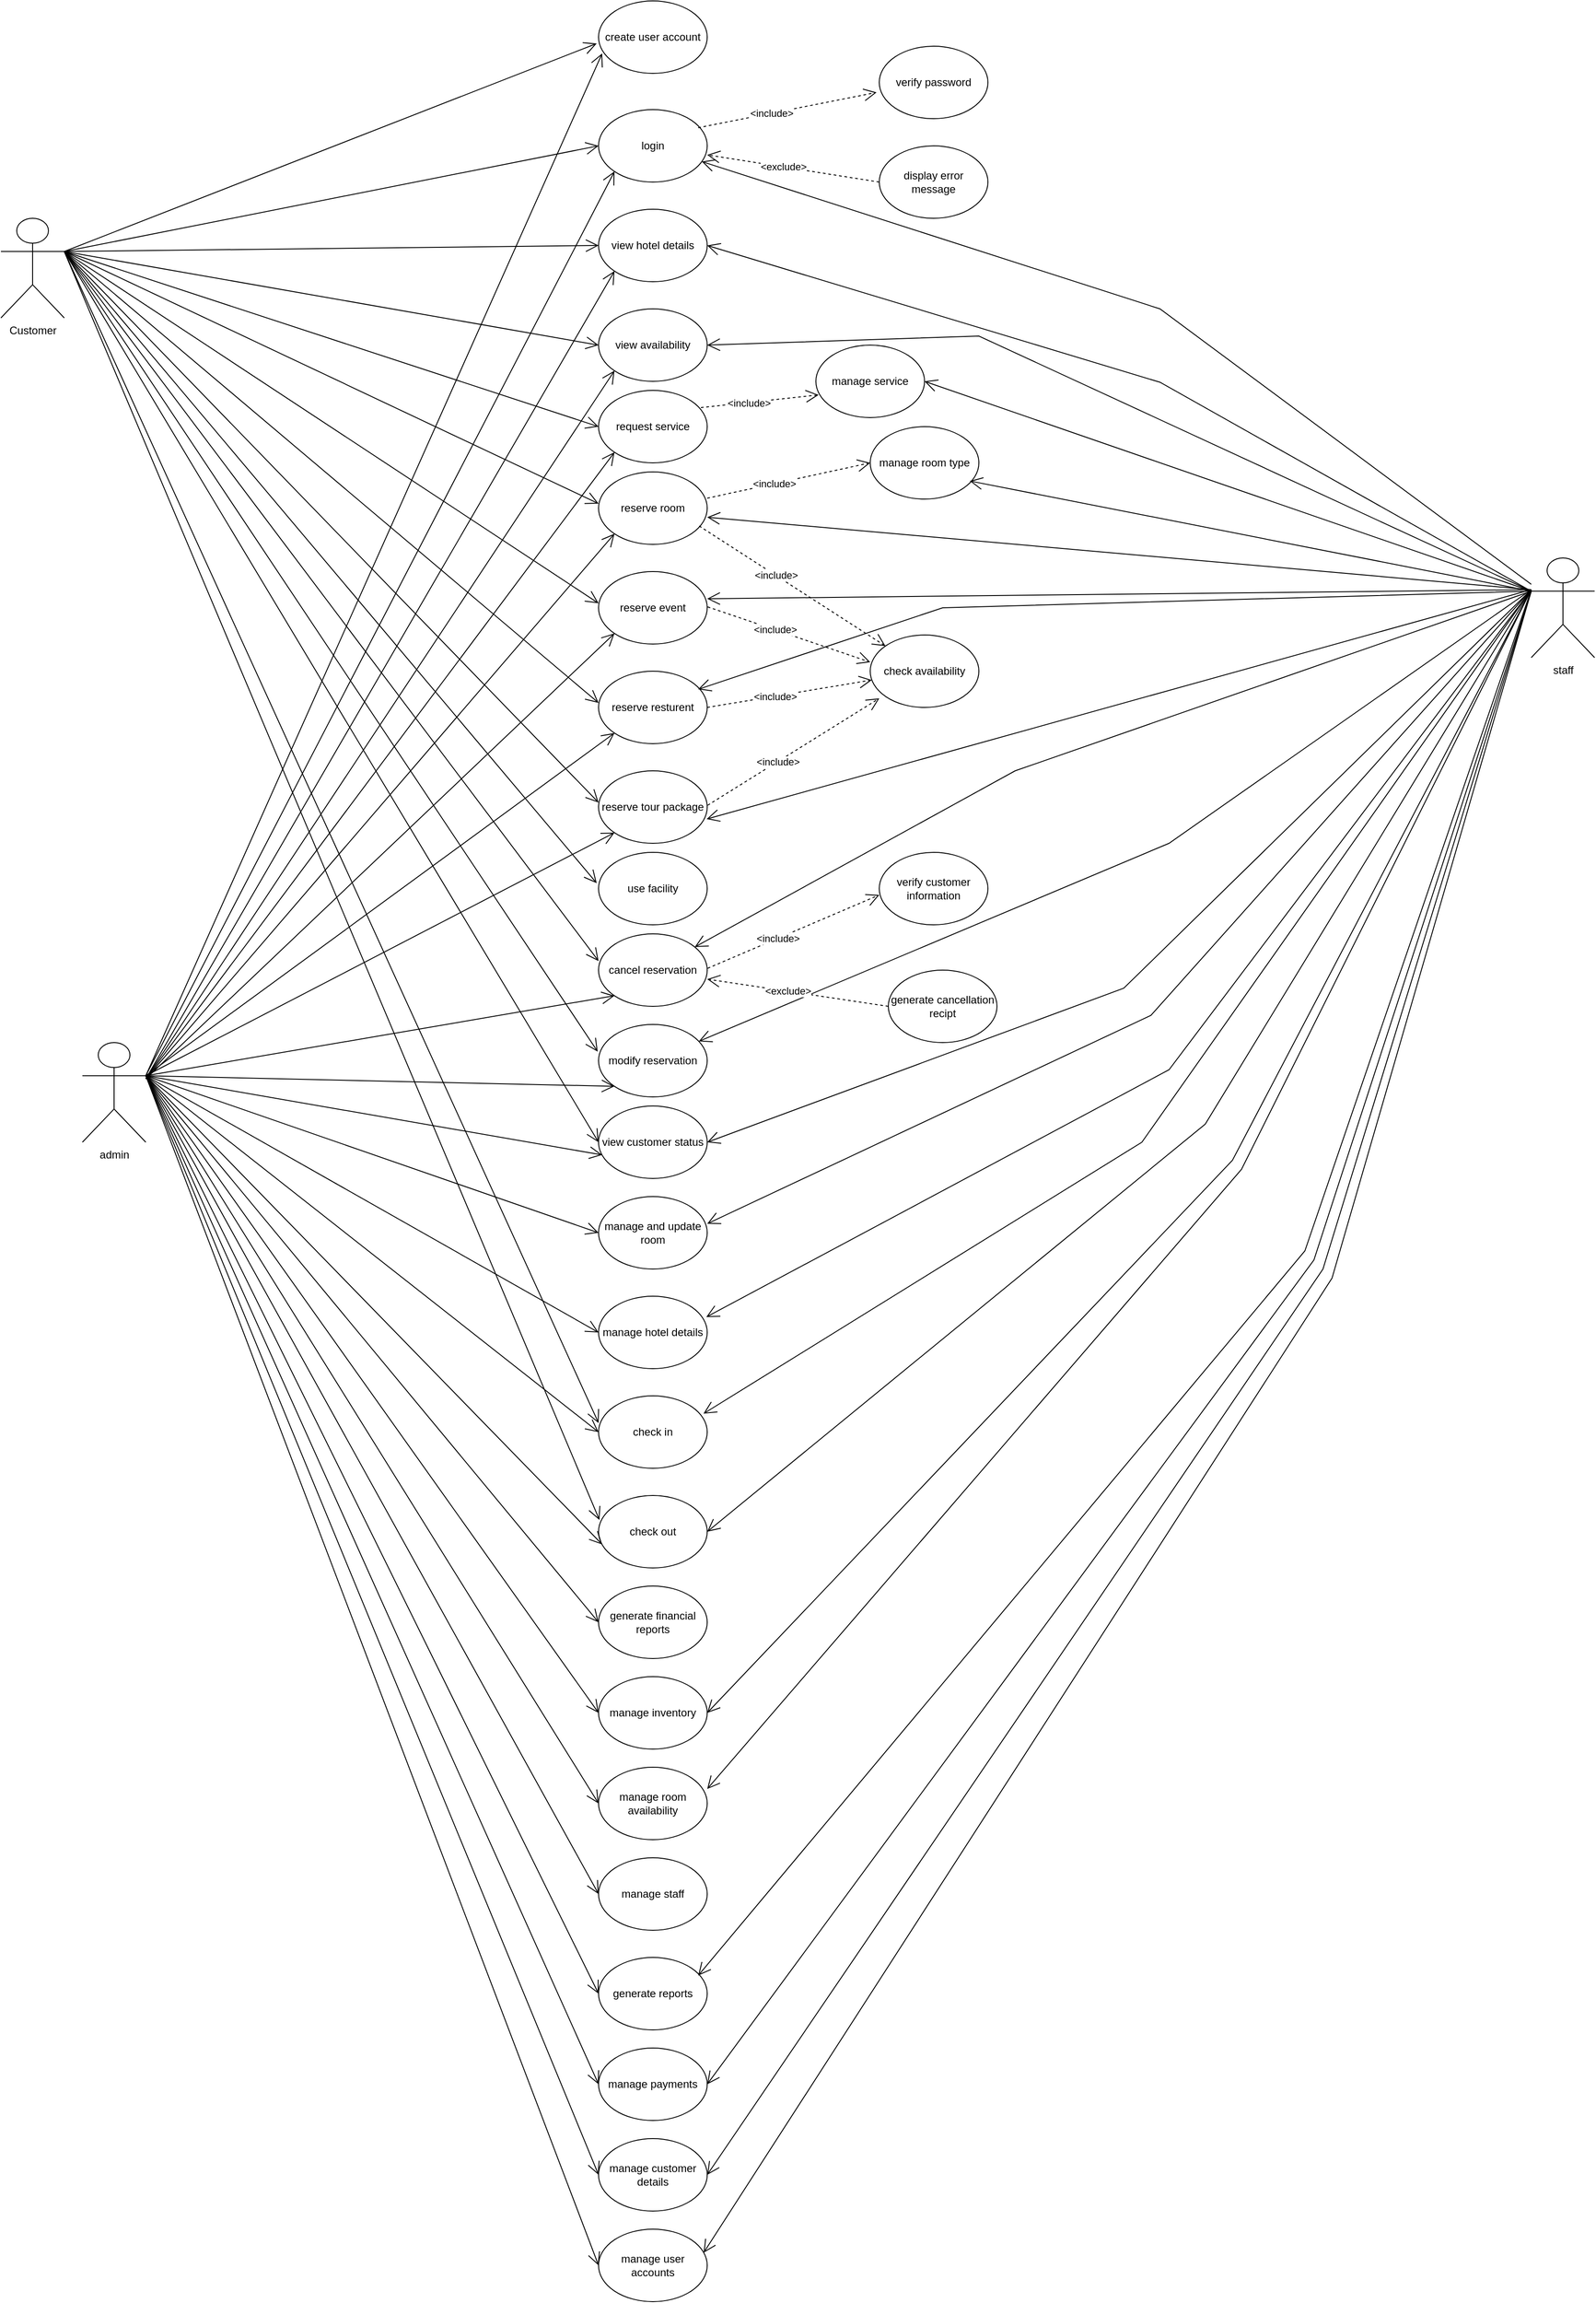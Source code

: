 <mxfile version="21.3.7" type="github">
  <diagram name="Page-1" id="8n2fAxBShtkgeZEnvYDV">
    <mxGraphModel dx="3344" dy="1282" grid="1" gridSize="10" guides="1" tooltips="1" connect="1" arrows="1" fold="1" page="1" pageScale="1" pageWidth="1100" pageHeight="1700" math="0" shadow="0">
      <root>
        <mxCell id="0" />
        <mxCell id="1" parent="0" />
        <mxCell id="-rtBCofy2EuOzevjXCgD-1" value="&lt;div&gt;create user account&lt;/div&gt;" style="ellipse;whiteSpace=wrap;html=1;" vertex="1" parent="1">
          <mxGeometry x="410" y="20" width="120" height="80" as="geometry" />
        </mxCell>
        <mxCell id="-rtBCofy2EuOzevjXCgD-2" value="&lt;div&gt;login&lt;/div&gt;" style="ellipse;whiteSpace=wrap;html=1;" vertex="1" parent="1">
          <mxGeometry x="410" y="140" width="120" height="80" as="geometry" />
        </mxCell>
        <mxCell id="-rtBCofy2EuOzevjXCgD-3" value="verify password" style="ellipse;whiteSpace=wrap;html=1;" vertex="1" parent="1">
          <mxGeometry x="720" y="70" width="120" height="80" as="geometry" />
        </mxCell>
        <mxCell id="-rtBCofy2EuOzevjXCgD-4" value="display error message" style="ellipse;whiteSpace=wrap;html=1;" vertex="1" parent="1">
          <mxGeometry x="720" y="180" width="120" height="80" as="geometry" />
        </mxCell>
        <mxCell id="-rtBCofy2EuOzevjXCgD-5" value="view availability" style="ellipse;whiteSpace=wrap;html=1;" vertex="1" parent="1">
          <mxGeometry x="410" y="360" width="120" height="80" as="geometry" />
        </mxCell>
        <mxCell id="-rtBCofy2EuOzevjXCgD-6" value="reserve room" style="ellipse;whiteSpace=wrap;html=1;" vertex="1" parent="1">
          <mxGeometry x="410" y="540" width="120" height="80" as="geometry" />
        </mxCell>
        <mxCell id="-rtBCofy2EuOzevjXCgD-7" value="reserve event" style="ellipse;whiteSpace=wrap;html=1;" vertex="1" parent="1">
          <mxGeometry x="410" y="650" width="120" height="80" as="geometry" />
        </mxCell>
        <mxCell id="-rtBCofy2EuOzevjXCgD-8" value="reserve resturent" style="ellipse;whiteSpace=wrap;html=1;" vertex="1" parent="1">
          <mxGeometry x="410" y="760" width="120" height="80" as="geometry" />
        </mxCell>
        <mxCell id="-rtBCofy2EuOzevjXCgD-9" value="reserve tour package" style="ellipse;whiteSpace=wrap;html=1;" vertex="1" parent="1">
          <mxGeometry x="410" y="870" width="120" height="80" as="geometry" />
        </mxCell>
        <mxCell id="-rtBCofy2EuOzevjXCgD-10" value="manage and update room" style="ellipse;whiteSpace=wrap;html=1;" vertex="1" parent="1">
          <mxGeometry x="410" y="1340" width="120" height="80" as="geometry" />
        </mxCell>
        <mxCell id="-rtBCofy2EuOzevjXCgD-11" value="view customer status" style="ellipse;whiteSpace=wrap;html=1;" vertex="1" parent="1">
          <mxGeometry x="410" y="1240" width="120" height="80" as="geometry" />
        </mxCell>
        <mxCell id="-rtBCofy2EuOzevjXCgD-12" value="check availability" style="ellipse;whiteSpace=wrap;html=1;" vertex="1" parent="1">
          <mxGeometry x="710" y="720" width="120" height="80" as="geometry" />
        </mxCell>
        <mxCell id="-rtBCofy2EuOzevjXCgD-14" value="cancel reservation" style="ellipse;whiteSpace=wrap;html=1;" vertex="1" parent="1">
          <mxGeometry x="410" y="1050" width="120" height="80" as="geometry" />
        </mxCell>
        <mxCell id="-rtBCofy2EuOzevjXCgD-15" value="verify customer information" style="ellipse;whiteSpace=wrap;html=1;" vertex="1" parent="1">
          <mxGeometry x="720" y="960" width="120" height="80" as="geometry" />
        </mxCell>
        <mxCell id="-rtBCofy2EuOzevjXCgD-16" value="generate cancellation recipt" style="ellipse;whiteSpace=wrap;html=1;" vertex="1" parent="1">
          <mxGeometry x="730" y="1090" width="120" height="80" as="geometry" />
        </mxCell>
        <mxCell id="-rtBCofy2EuOzevjXCgD-21" value="manage hotel details" style="ellipse;whiteSpace=wrap;html=1;" vertex="1" parent="1">
          <mxGeometry x="410" y="1450" width="120" height="80" as="geometry" />
        </mxCell>
        <mxCell id="-rtBCofy2EuOzevjXCgD-22" value="modify reservation" style="ellipse;whiteSpace=wrap;html=1;" vertex="1" parent="1">
          <mxGeometry x="410" y="1150" width="120" height="80" as="geometry" />
        </mxCell>
        <mxCell id="-rtBCofy2EuOzevjXCgD-23" value="view hotel details" style="ellipse;whiteSpace=wrap;html=1;" vertex="1" parent="1">
          <mxGeometry x="410" y="250" width="120" height="80" as="geometry" />
        </mxCell>
        <mxCell id="-rtBCofy2EuOzevjXCgD-24" value="generate financial reports" style="ellipse;whiteSpace=wrap;html=1;" vertex="1" parent="1">
          <mxGeometry x="410" y="1770" width="120" height="80" as="geometry" />
        </mxCell>
        <mxCell id="-rtBCofy2EuOzevjXCgD-25" value="check in" style="ellipse;whiteSpace=wrap;html=1;" vertex="1" parent="1">
          <mxGeometry x="410" y="1560" width="120" height="80" as="geometry" />
        </mxCell>
        <mxCell id="-rtBCofy2EuOzevjXCgD-26" value="check out" style="ellipse;whiteSpace=wrap;html=1;" vertex="1" parent="1">
          <mxGeometry x="410" y="1670" width="120" height="80" as="geometry" />
        </mxCell>
        <mxCell id="-rtBCofy2EuOzevjXCgD-27" value="manage inventory" style="ellipse;whiteSpace=wrap;html=1;" vertex="1" parent="1">
          <mxGeometry x="410" y="1870" width="120" height="80" as="geometry" />
        </mxCell>
        <mxCell id="-rtBCofy2EuOzevjXCgD-28" value="manage room availability" style="ellipse;whiteSpace=wrap;html=1;" vertex="1" parent="1">
          <mxGeometry x="410" y="1970" width="120" height="80" as="geometry" />
        </mxCell>
        <mxCell id="-rtBCofy2EuOzevjXCgD-29" value="manage staff" style="ellipse;whiteSpace=wrap;html=1;" vertex="1" parent="1">
          <mxGeometry x="410" y="2070" width="120" height="80" as="geometry" />
        </mxCell>
        <mxCell id="-rtBCofy2EuOzevjXCgD-30" value="generate reports" style="ellipse;whiteSpace=wrap;html=1;" vertex="1" parent="1">
          <mxGeometry x="410" y="2180" width="120" height="80" as="geometry" />
        </mxCell>
        <mxCell id="-rtBCofy2EuOzevjXCgD-31" value="manage payments" style="ellipse;whiteSpace=wrap;html=1;" vertex="1" parent="1">
          <mxGeometry x="410" y="2280" width="120" height="80" as="geometry" />
        </mxCell>
        <mxCell id="-rtBCofy2EuOzevjXCgD-32" value="manage customer details" style="ellipse;whiteSpace=wrap;html=1;" vertex="1" parent="1">
          <mxGeometry x="410" y="2380" width="120" height="80" as="geometry" />
        </mxCell>
        <mxCell id="-rtBCofy2EuOzevjXCgD-33" value="manage user accounts" style="ellipse;whiteSpace=wrap;html=1;" vertex="1" parent="1">
          <mxGeometry x="410" y="2480" width="120" height="80" as="geometry" />
        </mxCell>
        <mxCell id="-rtBCofy2EuOzevjXCgD-34" value="manage room type" style="ellipse;whiteSpace=wrap;html=1;" vertex="1" parent="1">
          <mxGeometry x="710" y="490" width="120" height="80" as="geometry" />
        </mxCell>
        <mxCell id="-rtBCofy2EuOzevjXCgD-35" value="use facility" style="ellipse;whiteSpace=wrap;html=1;" vertex="1" parent="1">
          <mxGeometry x="410" y="960" width="120" height="80" as="geometry" />
        </mxCell>
        <mxCell id="-rtBCofy2EuOzevjXCgD-37" value="request service" style="ellipse;whiteSpace=wrap;html=1;" vertex="1" parent="1">
          <mxGeometry x="410" y="450" width="120" height="80" as="geometry" />
        </mxCell>
        <mxCell id="-rtBCofy2EuOzevjXCgD-38" value="manage service" style="ellipse;whiteSpace=wrap;html=1;" vertex="1" parent="1">
          <mxGeometry x="650" y="400" width="120" height="80" as="geometry" />
        </mxCell>
        <mxCell id="-rtBCofy2EuOzevjXCgD-40" value="Customer" style="shape=umlActor;verticalLabelPosition=bottom;verticalAlign=top;html=1;outlineConnect=0;" vertex="1" parent="1">
          <mxGeometry x="-250" y="260" width="70" height="110" as="geometry" />
        </mxCell>
        <mxCell id="-rtBCofy2EuOzevjXCgD-42" value="admin" style="shape=umlActor;verticalLabelPosition=bottom;verticalAlign=top;html=1;outlineConnect=0;" vertex="1" parent="1">
          <mxGeometry x="-160" y="1170" width="70" height="110" as="geometry" />
        </mxCell>
        <mxCell id="-rtBCofy2EuOzevjXCgD-43" value="staff" style="shape=umlActor;verticalLabelPosition=bottom;verticalAlign=top;html=1;outlineConnect=0;" vertex="1" parent="1">
          <mxGeometry x="1440" y="635" width="70" height="110" as="geometry" />
        </mxCell>
        <mxCell id="-rtBCofy2EuOzevjXCgD-54" value="" style="endArrow=open;dashed=1;endFill=0;endSize=12;html=1;rounded=0;entryX=-0.025;entryY=0.638;entryDx=0;entryDy=0;entryPerimeter=0;" edge="1" parent="1" target="-rtBCofy2EuOzevjXCgD-3">
          <mxGeometry width="160" relative="1" as="geometry">
            <mxPoint x="520" y="160" as="sourcePoint" />
            <mxPoint x="680" y="160" as="targetPoint" />
          </mxGeometry>
        </mxCell>
        <mxCell id="-rtBCofy2EuOzevjXCgD-56" value="&amp;lt;include&amp;gt;" style="edgeLabel;html=1;align=center;verticalAlign=middle;resizable=0;points=[];" vertex="1" connectable="0" parent="-rtBCofy2EuOzevjXCgD-54">
          <mxGeometry x="-0.178" relative="1" as="geometry">
            <mxPoint as="offset" />
          </mxGeometry>
        </mxCell>
        <mxCell id="-rtBCofy2EuOzevjXCgD-55" value="" style="endArrow=open;dashed=1;endFill=0;endSize=12;html=1;rounded=0;entryX=-0.025;entryY=0.638;entryDx=0;entryDy=0;entryPerimeter=0;exitX=0;exitY=0.5;exitDx=0;exitDy=0;" edge="1" parent="1" source="-rtBCofy2EuOzevjXCgD-4">
          <mxGeometry width="160" relative="1" as="geometry">
            <mxPoint x="333" y="229" as="sourcePoint" />
            <mxPoint x="530" y="190" as="targetPoint" />
          </mxGeometry>
        </mxCell>
        <mxCell id="-rtBCofy2EuOzevjXCgD-57" value="&amp;lt;exclude&amp;gt;" style="edgeLabel;html=1;align=center;verticalAlign=middle;resizable=0;points=[];" vertex="1" connectable="0" parent="-rtBCofy2EuOzevjXCgD-55">
          <mxGeometry x="0.116" relative="1" as="geometry">
            <mxPoint as="offset" />
          </mxGeometry>
        </mxCell>
        <mxCell id="-rtBCofy2EuOzevjXCgD-60" value="" style="endArrow=open;dashed=1;endFill=0;endSize=12;html=1;rounded=0;entryX=0.025;entryY=0.687;entryDx=0;entryDy=0;entryPerimeter=0;" edge="1" parent="1" target="-rtBCofy2EuOzevjXCgD-38">
          <mxGeometry width="160" relative="1" as="geometry">
            <mxPoint x="523" y="469" as="sourcePoint" />
            <mxPoint x="680" y="430" as="targetPoint" />
          </mxGeometry>
        </mxCell>
        <mxCell id="-rtBCofy2EuOzevjXCgD-61" value="&amp;lt;include&amp;gt;" style="edgeLabel;html=1;align=center;verticalAlign=middle;resizable=0;points=[];" vertex="1" connectable="0" parent="-rtBCofy2EuOzevjXCgD-60">
          <mxGeometry x="-0.178" relative="1" as="geometry">
            <mxPoint as="offset" />
          </mxGeometry>
        </mxCell>
        <mxCell id="-rtBCofy2EuOzevjXCgD-62" value="" style="endArrow=open;dashed=1;endFill=0;endSize=12;html=1;rounded=0;entryX=0;entryY=0.5;entryDx=0;entryDy=0;" edge="1" parent="1" target="-rtBCofy2EuOzevjXCgD-34">
          <mxGeometry width="160" relative="1" as="geometry">
            <mxPoint x="530" y="569" as="sourcePoint" />
            <mxPoint x="687" y="530" as="targetPoint" />
          </mxGeometry>
        </mxCell>
        <mxCell id="-rtBCofy2EuOzevjXCgD-63" value="&amp;lt;include&amp;gt;" style="edgeLabel;html=1;align=center;verticalAlign=middle;resizable=0;points=[];" vertex="1" connectable="0" parent="-rtBCofy2EuOzevjXCgD-62">
          <mxGeometry x="-0.178" relative="1" as="geometry">
            <mxPoint as="offset" />
          </mxGeometry>
        </mxCell>
        <mxCell id="-rtBCofy2EuOzevjXCgD-64" value="" style="endArrow=open;dashed=1;endFill=0;endSize=12;html=1;rounded=0;exitX=0.926;exitY=0.746;exitDx=0;exitDy=0;exitPerimeter=0;" edge="1" parent="1" source="-rtBCofy2EuOzevjXCgD-6" target="-rtBCofy2EuOzevjXCgD-12">
          <mxGeometry width="160" relative="1" as="geometry">
            <mxPoint x="530" y="589" as="sourcePoint" />
            <mxPoint x="710" y="550" as="targetPoint" />
          </mxGeometry>
        </mxCell>
        <mxCell id="-rtBCofy2EuOzevjXCgD-65" value="&amp;lt;include&amp;gt;" style="edgeLabel;html=1;align=center;verticalAlign=middle;resizable=0;points=[];" vertex="1" connectable="0" parent="-rtBCofy2EuOzevjXCgD-64">
          <mxGeometry x="-0.178" relative="1" as="geometry">
            <mxPoint as="offset" />
          </mxGeometry>
        </mxCell>
        <mxCell id="-rtBCofy2EuOzevjXCgD-66" value="" style="endArrow=open;dashed=1;endFill=0;endSize=12;html=1;rounded=0;" edge="1" parent="1">
          <mxGeometry width="160" relative="1" as="geometry">
            <mxPoint x="530.5" y="689" as="sourcePoint" />
            <mxPoint x="710" y="750" as="targetPoint" />
          </mxGeometry>
        </mxCell>
        <mxCell id="-rtBCofy2EuOzevjXCgD-67" value="&amp;lt;include&amp;gt;" style="edgeLabel;html=1;align=center;verticalAlign=middle;resizable=0;points=[];" vertex="1" connectable="0" parent="-rtBCofy2EuOzevjXCgD-66">
          <mxGeometry x="-0.178" relative="1" as="geometry">
            <mxPoint as="offset" />
          </mxGeometry>
        </mxCell>
        <mxCell id="-rtBCofy2EuOzevjXCgD-68" value="" style="endArrow=open;dashed=1;endFill=0;endSize=12;html=1;rounded=0;" edge="1" parent="1" target="-rtBCofy2EuOzevjXCgD-12">
          <mxGeometry width="160" relative="1" as="geometry">
            <mxPoint x="530" y="800" as="sourcePoint" />
            <mxPoint x="729" y="942" as="targetPoint" />
          </mxGeometry>
        </mxCell>
        <mxCell id="-rtBCofy2EuOzevjXCgD-69" value="&amp;lt;include&amp;gt;" style="edgeLabel;html=1;align=center;verticalAlign=middle;resizable=0;points=[];" vertex="1" connectable="0" parent="-rtBCofy2EuOzevjXCgD-68">
          <mxGeometry x="-0.178" relative="1" as="geometry">
            <mxPoint as="offset" />
          </mxGeometry>
        </mxCell>
        <mxCell id="-rtBCofy2EuOzevjXCgD-70" value="" style="endArrow=open;dashed=1;endFill=0;endSize=12;html=1;rounded=0;" edge="1" parent="1">
          <mxGeometry width="160" relative="1" as="geometry">
            <mxPoint x="530.5" y="908" as="sourcePoint" />
            <mxPoint x="720" y="790" as="targetPoint" />
          </mxGeometry>
        </mxCell>
        <mxCell id="-rtBCofy2EuOzevjXCgD-71" value="&amp;lt;include&amp;gt;" style="edgeLabel;html=1;align=center;verticalAlign=middle;resizable=0;points=[];" vertex="1" connectable="0" parent="-rtBCofy2EuOzevjXCgD-70">
          <mxGeometry x="-0.178" relative="1" as="geometry">
            <mxPoint as="offset" />
          </mxGeometry>
        </mxCell>
        <mxCell id="-rtBCofy2EuOzevjXCgD-72" value="" style="endArrow=open;dashed=1;endFill=0;endSize=12;html=1;rounded=0;entryX=0;entryY=0.588;entryDx=0;entryDy=0;entryPerimeter=0;" edge="1" parent="1" target="-rtBCofy2EuOzevjXCgD-15">
          <mxGeometry width="160" relative="1" as="geometry">
            <mxPoint x="530.5" y="1088" as="sourcePoint" />
            <mxPoint x="720" y="970" as="targetPoint" />
          </mxGeometry>
        </mxCell>
        <mxCell id="-rtBCofy2EuOzevjXCgD-73" value="&amp;lt;include&amp;gt;" style="edgeLabel;html=1;align=center;verticalAlign=middle;resizable=0;points=[];" vertex="1" connectable="0" parent="-rtBCofy2EuOzevjXCgD-72">
          <mxGeometry x="-0.178" relative="1" as="geometry">
            <mxPoint as="offset" />
          </mxGeometry>
        </mxCell>
        <mxCell id="-rtBCofy2EuOzevjXCgD-74" value="" style="endArrow=open;endFill=1;endSize=12;html=1;rounded=0;entryX=-0.017;entryY=0.588;entryDx=0;entryDy=0;entryPerimeter=0;exitX=1;exitY=0.333;exitDx=0;exitDy=0;exitPerimeter=0;" edge="1" parent="1" source="-rtBCofy2EuOzevjXCgD-40" target="-rtBCofy2EuOzevjXCgD-1">
          <mxGeometry width="160" relative="1" as="geometry">
            <mxPoint x="-50" y="320" as="sourcePoint" />
            <mxPoint x="110" y="314.5" as="targetPoint" />
          </mxGeometry>
        </mxCell>
        <mxCell id="-rtBCofy2EuOzevjXCgD-75" value="" style="endArrow=open;endFill=1;endSize=12;html=1;rounded=0;entryX=0;entryY=0.5;entryDx=0;entryDy=0;exitX=1;exitY=0.333;exitDx=0;exitDy=0;exitPerimeter=0;" edge="1" parent="1" source="-rtBCofy2EuOzevjXCgD-40" target="-rtBCofy2EuOzevjXCgD-2">
          <mxGeometry width="160" relative="1" as="geometry">
            <mxPoint x="-48" y="320" as="sourcePoint" />
            <mxPoint x="410" y="100" as="targetPoint" />
          </mxGeometry>
        </mxCell>
        <mxCell id="-rtBCofy2EuOzevjXCgD-76" value="" style="endArrow=open;endFill=1;endSize=12;html=1;rounded=0;entryX=0;entryY=0.5;entryDx=0;entryDy=0;exitX=1;exitY=0.333;exitDx=0;exitDy=0;exitPerimeter=0;" edge="1" parent="1" source="-rtBCofy2EuOzevjXCgD-40">
          <mxGeometry width="160" relative="1" as="geometry">
            <mxPoint x="-48" y="320" as="sourcePoint" />
            <mxPoint x="410" y="290" as="targetPoint" />
          </mxGeometry>
        </mxCell>
        <mxCell id="-rtBCofy2EuOzevjXCgD-77" value="" style="endArrow=open;endFill=1;endSize=12;html=1;rounded=0;entryX=0;entryY=0.5;entryDx=0;entryDy=0;exitX=1;exitY=0.333;exitDx=0;exitDy=0;exitPerimeter=0;" edge="1" parent="1" source="-rtBCofy2EuOzevjXCgD-40">
          <mxGeometry width="160" relative="1" as="geometry">
            <mxPoint x="-48" y="430" as="sourcePoint" />
            <mxPoint x="410" y="400" as="targetPoint" />
          </mxGeometry>
        </mxCell>
        <mxCell id="-rtBCofy2EuOzevjXCgD-78" value="" style="endArrow=open;endFill=1;endSize=12;html=1;rounded=0;entryX=0;entryY=0.5;entryDx=0;entryDy=0;exitX=1;exitY=0.333;exitDx=0;exitDy=0;exitPerimeter=0;" edge="1" parent="1" source="-rtBCofy2EuOzevjXCgD-40" target="-rtBCofy2EuOzevjXCgD-37">
          <mxGeometry width="160" relative="1" as="geometry">
            <mxPoint x="-50" y="320" as="sourcePoint" />
            <mxPoint x="420" y="410" as="targetPoint" />
          </mxGeometry>
        </mxCell>
        <mxCell id="-rtBCofy2EuOzevjXCgD-79" value="" style="endArrow=open;endFill=1;endSize=12;html=1;rounded=0;entryX=0;entryY=0.5;entryDx=0;entryDy=0;exitX=1;exitY=0.333;exitDx=0;exitDy=0;exitPerimeter=0;" edge="1" parent="1" source="-rtBCofy2EuOzevjXCgD-40">
          <mxGeometry width="160" relative="1" as="geometry">
            <mxPoint x="-50" y="320" as="sourcePoint" />
            <mxPoint x="410" y="575" as="targetPoint" />
          </mxGeometry>
        </mxCell>
        <mxCell id="-rtBCofy2EuOzevjXCgD-80" value="" style="endArrow=open;endFill=1;endSize=12;html=1;rounded=0;entryX=0;entryY=0.5;entryDx=0;entryDy=0;exitX=1;exitY=0.333;exitDx=0;exitDy=0;exitPerimeter=0;" edge="1" parent="1" source="-rtBCofy2EuOzevjXCgD-40">
          <mxGeometry width="160" relative="1" as="geometry">
            <mxPoint x="-50" y="320" as="sourcePoint" />
            <mxPoint x="410" y="685" as="targetPoint" />
          </mxGeometry>
        </mxCell>
        <mxCell id="-rtBCofy2EuOzevjXCgD-81" value="" style="endArrow=open;endFill=1;endSize=12;html=1;rounded=0;entryX=0;entryY=0.5;entryDx=0;entryDy=0;exitX=1;exitY=0.333;exitDx=0;exitDy=0;exitPerimeter=0;" edge="1" parent="1" source="-rtBCofy2EuOzevjXCgD-40">
          <mxGeometry width="160" relative="1" as="geometry">
            <mxPoint x="-50" y="320" as="sourcePoint" />
            <mxPoint x="410" y="795" as="targetPoint" />
          </mxGeometry>
        </mxCell>
        <mxCell id="-rtBCofy2EuOzevjXCgD-82" value="" style="endArrow=open;endFill=1;endSize=12;html=1;rounded=0;entryX=0;entryY=0.5;entryDx=0;entryDy=0;exitX=1;exitY=0.333;exitDx=0;exitDy=0;exitPerimeter=0;" edge="1" parent="1" source="-rtBCofy2EuOzevjXCgD-40">
          <mxGeometry width="160" relative="1" as="geometry">
            <mxPoint x="-50" y="320" as="sourcePoint" />
            <mxPoint x="410" y="905" as="targetPoint" />
          </mxGeometry>
        </mxCell>
        <mxCell id="-rtBCofy2EuOzevjXCgD-83" value="" style="endArrow=open;endFill=1;endSize=12;html=1;rounded=0;entryX=-0.017;entryY=0.425;entryDx=0;entryDy=0;entryPerimeter=0;exitX=1;exitY=0.333;exitDx=0;exitDy=0;exitPerimeter=0;" edge="1" parent="1" source="-rtBCofy2EuOzevjXCgD-40" target="-rtBCofy2EuOzevjXCgD-35">
          <mxGeometry width="160" relative="1" as="geometry">
            <mxPoint x="-40" y="330" as="sourcePoint" />
            <mxPoint x="380" y="930" as="targetPoint" />
          </mxGeometry>
        </mxCell>
        <mxCell id="-rtBCofy2EuOzevjXCgD-84" value="" style="endArrow=open;endFill=1;endSize=12;html=1;rounded=0;entryX=0;entryY=0.375;entryDx=0;entryDy=0;entryPerimeter=0;exitX=1;exitY=0.333;exitDx=0;exitDy=0;exitPerimeter=0;" edge="1" parent="1" source="-rtBCofy2EuOzevjXCgD-40" target="-rtBCofy2EuOzevjXCgD-14">
          <mxGeometry width="160" relative="1" as="geometry">
            <mxPoint x="-30" y="340" as="sourcePoint" />
            <mxPoint x="418" y="1004" as="targetPoint" />
          </mxGeometry>
        </mxCell>
        <mxCell id="-rtBCofy2EuOzevjXCgD-85" value="" style="endArrow=open;endFill=1;endSize=12;html=1;rounded=0;entryX=-0.008;entryY=0.375;entryDx=0;entryDy=0;entryPerimeter=0;exitX=1;exitY=0.333;exitDx=0;exitDy=0;exitPerimeter=0;" edge="1" parent="1" source="-rtBCofy2EuOzevjXCgD-40" target="-rtBCofy2EuOzevjXCgD-22">
          <mxGeometry width="160" relative="1" as="geometry">
            <mxPoint x="-50" y="320" as="sourcePoint" />
            <mxPoint x="420" y="1090" as="targetPoint" />
          </mxGeometry>
        </mxCell>
        <mxCell id="-rtBCofy2EuOzevjXCgD-86" value="" style="endArrow=open;endFill=1;endSize=12;html=1;rounded=0;entryX=0;entryY=0.375;entryDx=0;entryDy=0;entryPerimeter=0;exitX=1;exitY=0.333;exitDx=0;exitDy=0;exitPerimeter=0;" edge="1" parent="1" source="-rtBCofy2EuOzevjXCgD-40" target="-rtBCofy2EuOzevjXCgD-25">
          <mxGeometry width="160" relative="1" as="geometry">
            <mxPoint x="-50" y="320" as="sourcePoint" />
            <mxPoint x="340" y="1400" as="targetPoint" />
          </mxGeometry>
        </mxCell>
        <mxCell id="-rtBCofy2EuOzevjXCgD-87" value="" style="endArrow=open;endFill=1;endSize=12;html=1;rounded=0;entryX=0.008;entryY=0.338;entryDx=0;entryDy=0;entryPerimeter=0;exitX=1;exitY=0.333;exitDx=0;exitDy=0;exitPerimeter=0;" edge="1" parent="1" source="-rtBCofy2EuOzevjXCgD-40" target="-rtBCofy2EuOzevjXCgD-26">
          <mxGeometry width="160" relative="1" as="geometry">
            <mxPoint x="-50" y="320" as="sourcePoint" />
            <mxPoint x="400" y="1670" as="targetPoint" />
          </mxGeometry>
        </mxCell>
        <mxCell id="-rtBCofy2EuOzevjXCgD-88" value="" style="endArrow=open;endFill=1;endSize=12;html=1;rounded=0;" edge="1" parent="1" source="-rtBCofy2EuOzevjXCgD-43" target="-rtBCofy2EuOzevjXCgD-2">
          <mxGeometry width="160" relative="1" as="geometry">
            <mxPoint x="1430" y="800" as="sourcePoint" />
            <mxPoint x="1178" y="200" as="targetPoint" />
            <Array as="points">
              <mxPoint x="1030" y="360" />
            </Array>
          </mxGeometry>
        </mxCell>
        <mxCell id="-rtBCofy2EuOzevjXCgD-89" value="" style="endArrow=open;endFill=1;endSize=12;html=1;rounded=0;entryX=1;entryY=0.5;entryDx=0;entryDy=0;exitX=0;exitY=0.333;exitDx=0;exitDy=0;exitPerimeter=0;" edge="1" parent="1" source="-rtBCofy2EuOzevjXCgD-43" target="-rtBCofy2EuOzevjXCgD-5">
          <mxGeometry width="160" relative="1" as="geometry">
            <mxPoint x="1440" y="698" as="sourcePoint" />
            <mxPoint x="518" y="230" as="targetPoint" />
            <Array as="points">
              <mxPoint x="830" y="390" />
            </Array>
          </mxGeometry>
        </mxCell>
        <mxCell id="-rtBCofy2EuOzevjXCgD-90" value="" style="endArrow=open;endFill=1;endSize=12;html=1;rounded=0;entryX=1;entryY=0.5;entryDx=0;entryDy=0;entryPerimeter=0;exitX=0;exitY=0.333;exitDx=0;exitDy=0;exitPerimeter=0;" edge="1" parent="1" source="-rtBCofy2EuOzevjXCgD-43" target="-rtBCofy2EuOzevjXCgD-38">
          <mxGeometry width="160" relative="1" as="geometry">
            <mxPoint x="1462" y="730" as="sourcePoint" />
            <mxPoint x="540" y="262" as="targetPoint" />
          </mxGeometry>
        </mxCell>
        <mxCell id="-rtBCofy2EuOzevjXCgD-91" value="" style="endArrow=open;endFill=1;endSize=12;html=1;rounded=0;entryX=1;entryY=0.5;entryDx=0;entryDy=0;entryPerimeter=0;exitX=0;exitY=0.333;exitDx=0;exitDy=0;exitPerimeter=0;" edge="1" parent="1" source="-rtBCofy2EuOzevjXCgD-43">
          <mxGeometry width="160" relative="1" as="geometry">
            <mxPoint x="1490" y="782" as="sourcePoint" />
            <mxPoint x="820" y="550" as="targetPoint" />
          </mxGeometry>
        </mxCell>
        <mxCell id="-rtBCofy2EuOzevjXCgD-92" value="" style="endArrow=open;endFill=1;endSize=12;html=1;rounded=0;entryX=1;entryY=0.625;entryDx=0;entryDy=0;entryPerimeter=0;" edge="1" parent="1" target="-rtBCofy2EuOzevjXCgD-6">
          <mxGeometry width="160" relative="1" as="geometry">
            <mxPoint x="1440" y="670" as="sourcePoint" />
            <mxPoint x="790" y="608" as="targetPoint" />
          </mxGeometry>
        </mxCell>
        <mxCell id="-rtBCofy2EuOzevjXCgD-93" value="" style="endArrow=open;endFill=1;endSize=12;html=1;rounded=0;entryX=1;entryY=0.625;entryDx=0;entryDy=0;entryPerimeter=0;" edge="1" parent="1">
          <mxGeometry width="160" relative="1" as="geometry">
            <mxPoint x="1440" y="670" as="sourcePoint" />
            <mxPoint x="530" y="680" as="targetPoint" />
          </mxGeometry>
        </mxCell>
        <mxCell id="-rtBCofy2EuOzevjXCgD-94" value="" style="endArrow=open;endFill=1;endSize=12;html=1;rounded=0;entryX=1;entryY=0.625;entryDx=0;entryDy=0;entryPerimeter=0;exitX=0;exitY=0.333;exitDx=0;exitDy=0;exitPerimeter=0;" edge="1" parent="1" source="-rtBCofy2EuOzevjXCgD-43">
          <mxGeometry width="160" relative="1" as="geometry">
            <mxPoint x="1430" y="770" as="sourcePoint" />
            <mxPoint x="520" y="780" as="targetPoint" />
            <Array as="points">
              <mxPoint x="790" y="690" />
            </Array>
          </mxGeometry>
        </mxCell>
        <mxCell id="-rtBCofy2EuOzevjXCgD-95" value="" style="endArrow=open;endFill=1;endSize=12;html=1;rounded=0;entryX=0.995;entryY=0.665;entryDx=0;entryDy=0;entryPerimeter=0;" edge="1" parent="1" target="-rtBCofy2EuOzevjXCgD-9">
          <mxGeometry width="160" relative="1" as="geometry">
            <mxPoint x="1440" y="670" as="sourcePoint" />
            <mxPoint x="540" y="890" as="targetPoint" />
          </mxGeometry>
        </mxCell>
        <mxCell id="-rtBCofy2EuOzevjXCgD-96" value="" style="endArrow=open;endFill=1;endSize=12;html=1;rounded=0;exitX=0;exitY=0.333;exitDx=0;exitDy=0;exitPerimeter=0;" edge="1" parent="1" source="-rtBCofy2EuOzevjXCgD-43" target="-rtBCofy2EuOzevjXCgD-14">
          <mxGeometry width="160" relative="1" as="geometry">
            <mxPoint x="1450" y="720" as="sourcePoint" />
            <mxPoint x="539" y="973" as="targetPoint" />
            <Array as="points">
              <mxPoint x="870" y="870" />
            </Array>
          </mxGeometry>
        </mxCell>
        <mxCell id="-rtBCofy2EuOzevjXCgD-97" value="" style="endArrow=open;endFill=1;endSize=12;html=1;rounded=0;" edge="1" parent="1" target="-rtBCofy2EuOzevjXCgD-22">
          <mxGeometry width="160" relative="1" as="geometry">
            <mxPoint x="1440" y="670" as="sourcePoint" />
            <mxPoint x="510" y="1123" as="targetPoint" />
            <Array as="points">
              <mxPoint x="1040" y="950" />
            </Array>
          </mxGeometry>
        </mxCell>
        <mxCell id="-rtBCofy2EuOzevjXCgD-98" value="" style="endArrow=open;dashed=1;endFill=0;endSize=12;html=1;rounded=0;entryX=-0.025;entryY=0.638;entryDx=0;entryDy=0;entryPerimeter=0;exitX=0;exitY=0.5;exitDx=0;exitDy=0;" edge="1" parent="1" source="-rtBCofy2EuOzevjXCgD-16">
          <mxGeometry width="160" relative="1" as="geometry">
            <mxPoint x="720" y="1130" as="sourcePoint" />
            <mxPoint x="530" y="1100" as="targetPoint" />
          </mxGeometry>
        </mxCell>
        <mxCell id="-rtBCofy2EuOzevjXCgD-99" value="&amp;lt;exclude&amp;gt;" style="edgeLabel;html=1;align=center;verticalAlign=middle;resizable=0;points=[];" vertex="1" connectable="0" parent="-rtBCofy2EuOzevjXCgD-98">
          <mxGeometry x="0.116" relative="1" as="geometry">
            <mxPoint as="offset" />
          </mxGeometry>
        </mxCell>
        <mxCell id="-rtBCofy2EuOzevjXCgD-100" value="" style="endArrow=open;endFill=1;endSize=12;html=1;rounded=0;entryX=1;entryY=0.5;entryDx=0;entryDy=0;" edge="1" parent="1" target="-rtBCofy2EuOzevjXCgD-11">
          <mxGeometry width="160" relative="1" as="geometry">
            <mxPoint x="1440" y="670" as="sourcePoint" />
            <mxPoint x="560" y="1263" as="targetPoint" />
            <Array as="points">
              <mxPoint x="990" y="1110" />
            </Array>
          </mxGeometry>
        </mxCell>
        <mxCell id="-rtBCofy2EuOzevjXCgD-101" value="" style="endArrow=open;endFill=1;endSize=12;html=1;rounded=0;" edge="1" parent="1">
          <mxGeometry width="160" relative="1" as="geometry">
            <mxPoint x="1440" y="670" as="sourcePoint" />
            <mxPoint x="530" y="1370" as="targetPoint" />
            <Array as="points">
              <mxPoint x="1020" y="1140" />
            </Array>
          </mxGeometry>
        </mxCell>
        <mxCell id="-rtBCofy2EuOzevjXCgD-102" value="" style="endArrow=open;endFill=1;endSize=12;html=1;rounded=0;entryX=0.995;entryY=0.665;entryDx=0;entryDy=0;entryPerimeter=0;" edge="1" parent="1">
          <mxGeometry width="160" relative="1" as="geometry">
            <mxPoint x="1440" y="670" as="sourcePoint" />
            <mxPoint x="529" y="1473" as="targetPoint" />
            <Array as="points">
              <mxPoint x="1040" y="1200" />
            </Array>
          </mxGeometry>
        </mxCell>
        <mxCell id="-rtBCofy2EuOzevjXCgD-103" value="" style="endArrow=open;endFill=1;endSize=12;html=1;rounded=0;entryX=0.966;entryY=0.246;entryDx=0;entryDy=0;entryPerimeter=0;" edge="1" parent="1" target="-rtBCofy2EuOzevjXCgD-25">
          <mxGeometry width="160" relative="1" as="geometry">
            <mxPoint x="1440" y="670" as="sourcePoint" />
            <mxPoint x="900" y="1320" as="targetPoint" />
            <Array as="points">
              <mxPoint x="1010" y="1280" />
            </Array>
          </mxGeometry>
        </mxCell>
        <mxCell id="-rtBCofy2EuOzevjXCgD-104" value="" style="endArrow=open;endFill=1;endSize=12;html=1;rounded=0;entryX=1;entryY=0.5;entryDx=0;entryDy=0;" edge="1" parent="1" target="-rtBCofy2EuOzevjXCgD-26">
          <mxGeometry width="160" relative="1" as="geometry">
            <mxPoint x="1440" y="670" as="sourcePoint" />
            <mxPoint x="599" y="1298" as="targetPoint" />
            <Array as="points">
              <mxPoint x="1080" y="1260" />
            </Array>
          </mxGeometry>
        </mxCell>
        <mxCell id="-rtBCofy2EuOzevjXCgD-105" value="" style="endArrow=open;endFill=1;endSize=12;html=1;rounded=0;entryX=1;entryY=0.5;entryDx=0;entryDy=0;" edge="1" parent="1" target="-rtBCofy2EuOzevjXCgD-27">
          <mxGeometry width="160" relative="1" as="geometry">
            <mxPoint x="1440" y="670" as="sourcePoint" />
            <mxPoint x="950" y="1530" as="targetPoint" />
            <Array as="points">
              <mxPoint x="1110" y="1300" />
            </Array>
          </mxGeometry>
        </mxCell>
        <mxCell id="-rtBCofy2EuOzevjXCgD-106" value="" style="endArrow=open;endFill=1;endSize=12;html=1;rounded=0;entryX=1;entryY=0.3;entryDx=0;entryDy=0;entryPerimeter=0;" edge="1" parent="1" target="-rtBCofy2EuOzevjXCgD-28">
          <mxGeometry width="160" relative="1" as="geometry">
            <mxPoint x="1440" y="670" as="sourcePoint" />
            <mxPoint x="540" y="1920" as="targetPoint" />
            <Array as="points">
              <mxPoint x="1120" y="1310" />
            </Array>
          </mxGeometry>
        </mxCell>
        <mxCell id="-rtBCofy2EuOzevjXCgD-108" value="" style="endArrow=open;endFill=1;endSize=12;html=1;rounded=0;entryX=0.917;entryY=0.25;entryDx=0;entryDy=0;entryPerimeter=0;" edge="1" parent="1" target="-rtBCofy2EuOzevjXCgD-30">
          <mxGeometry width="160" relative="1" as="geometry">
            <mxPoint x="1440" y="670" as="sourcePoint" />
            <mxPoint x="600" y="2084" as="targetPoint" />
            <Array as="points">
              <mxPoint x="1190" y="1400" />
            </Array>
          </mxGeometry>
        </mxCell>
        <mxCell id="-rtBCofy2EuOzevjXCgD-109" value="" style="endArrow=open;endFill=1;endSize=12;html=1;rounded=0;entryX=1;entryY=0.5;entryDx=0;entryDy=0;exitX=0;exitY=0.333;exitDx=0;exitDy=0;exitPerimeter=0;" edge="1" parent="1" source="-rtBCofy2EuOzevjXCgD-43" target="-rtBCofy2EuOzevjXCgD-31">
          <mxGeometry width="160" relative="1" as="geometry">
            <mxPoint x="1450" y="680" as="sourcePoint" />
            <mxPoint x="530" y="2210" as="targetPoint" />
            <Array as="points">
              <mxPoint x="1200" y="1410" />
            </Array>
          </mxGeometry>
        </mxCell>
        <mxCell id="-rtBCofy2EuOzevjXCgD-110" value="" style="endArrow=open;endFill=1;endSize=12;html=1;rounded=0;entryX=1;entryY=0.5;entryDx=0;entryDy=0;exitX=0;exitY=0.333;exitDx=0;exitDy=0;exitPerimeter=0;" edge="1" parent="1" source="-rtBCofy2EuOzevjXCgD-43" target="-rtBCofy2EuOzevjXCgD-32">
          <mxGeometry width="160" relative="1" as="geometry">
            <mxPoint x="1450" y="682" as="sourcePoint" />
            <mxPoint x="540" y="2330" as="targetPoint" />
            <Array as="points">
              <mxPoint x="1210" y="1420" />
            </Array>
          </mxGeometry>
        </mxCell>
        <mxCell id="-rtBCofy2EuOzevjXCgD-111" value="" style="endArrow=open;endFill=1;endSize=12;html=1;rounded=0;entryX=0.967;entryY=0.325;entryDx=0;entryDy=0;exitX=0;exitY=0.333;exitDx=0;exitDy=0;exitPerimeter=0;entryPerimeter=0;" edge="1" parent="1" source="-rtBCofy2EuOzevjXCgD-43" target="-rtBCofy2EuOzevjXCgD-33">
          <mxGeometry width="160" relative="1" as="geometry">
            <mxPoint x="1450" y="682" as="sourcePoint" />
            <mxPoint x="540" y="2430" as="targetPoint" />
            <Array as="points">
              <mxPoint x="1220" y="1430" />
            </Array>
          </mxGeometry>
        </mxCell>
        <mxCell id="-rtBCofy2EuOzevjXCgD-112" value="" style="endArrow=open;endFill=1;endSize=12;html=1;rounded=0;entryX=0;entryY=0.5;entryDx=0;entryDy=0;exitX=1;exitY=0.333;exitDx=0;exitDy=0;exitPerimeter=0;" edge="1" parent="1" source="-rtBCofy2EuOzevjXCgD-40" target="-rtBCofy2EuOzevjXCgD-11">
          <mxGeometry width="160" relative="1" as="geometry">
            <mxPoint x="-50" y="320" as="sourcePoint" />
            <mxPoint x="421" y="1707" as="targetPoint" />
          </mxGeometry>
        </mxCell>
        <mxCell id="-rtBCofy2EuOzevjXCgD-113" value="" style="endArrow=open;endFill=1;endSize=12;html=1;rounded=0;exitX=0;exitY=0.333;exitDx=0;exitDy=0;exitPerimeter=0;entryX=1;entryY=0.5;entryDx=0;entryDy=0;" edge="1" parent="1" source="-rtBCofy2EuOzevjXCgD-43" target="-rtBCofy2EuOzevjXCgD-23">
          <mxGeometry width="160" relative="1" as="geometry">
            <mxPoint x="1440" y="745" as="sourcePoint" />
            <mxPoint x="524" y="278" as="targetPoint" />
            <Array as="points">
              <mxPoint x="1030" y="441" />
            </Array>
          </mxGeometry>
        </mxCell>
        <mxCell id="-rtBCofy2EuOzevjXCgD-114" value="" style="endArrow=open;endFill=1;endSize=12;html=1;rounded=0;entryX=0.033;entryY=0.725;entryDx=0;entryDy=0;entryPerimeter=0;exitX=1;exitY=0.333;exitDx=0;exitDy=0;exitPerimeter=0;" edge="1" parent="1" source="-rtBCofy2EuOzevjXCgD-42" target="-rtBCofy2EuOzevjXCgD-1">
          <mxGeometry width="160" relative="1" as="geometry">
            <mxPoint x="-30" y="1170" as="sourcePoint" />
            <mxPoint x="428" y="917" as="targetPoint" />
          </mxGeometry>
        </mxCell>
        <mxCell id="-rtBCofy2EuOzevjXCgD-115" value="" style="endArrow=open;endFill=1;endSize=12;html=1;rounded=0;entryX=0;entryY=1;entryDx=0;entryDy=0;exitX=1;exitY=0.333;exitDx=0;exitDy=0;exitPerimeter=0;" edge="1" parent="1" source="-rtBCofy2EuOzevjXCgD-42" target="-rtBCofy2EuOzevjXCgD-2">
          <mxGeometry width="160" relative="1" as="geometry">
            <mxPoint x="-80" y="1217" as="sourcePoint" />
            <mxPoint x="424" y="88" as="targetPoint" />
          </mxGeometry>
        </mxCell>
        <mxCell id="-rtBCofy2EuOzevjXCgD-116" value="" style="endArrow=open;endFill=1;endSize=12;html=1;rounded=0;entryX=0;entryY=1;entryDx=0;entryDy=0;" edge="1" parent="1" target="-rtBCofy2EuOzevjXCgD-23">
          <mxGeometry width="160" relative="1" as="geometry">
            <mxPoint x="-90" y="1210" as="sourcePoint" />
            <mxPoint x="438" y="218" as="targetPoint" />
          </mxGeometry>
        </mxCell>
        <mxCell id="-rtBCofy2EuOzevjXCgD-117" value="" style="endArrow=open;endFill=1;endSize=12;html=1;rounded=0;entryX=0;entryY=1;entryDx=0;entryDy=0;" edge="1" parent="1" target="-rtBCofy2EuOzevjXCgD-5">
          <mxGeometry width="160" relative="1" as="geometry">
            <mxPoint x="-90" y="1210" as="sourcePoint" />
            <mxPoint x="438" y="328" as="targetPoint" />
          </mxGeometry>
        </mxCell>
        <mxCell id="-rtBCofy2EuOzevjXCgD-118" value="" style="endArrow=open;endFill=1;endSize=12;html=1;rounded=0;entryX=0;entryY=1;entryDx=0;entryDy=0;" edge="1" parent="1" target="-rtBCofy2EuOzevjXCgD-37">
          <mxGeometry width="160" relative="1" as="geometry">
            <mxPoint x="-90" y="1210" as="sourcePoint" />
            <mxPoint x="438" y="438" as="targetPoint" />
          </mxGeometry>
        </mxCell>
        <mxCell id="-rtBCofy2EuOzevjXCgD-119" value="" style="endArrow=open;endFill=1;endSize=12;html=1;rounded=0;entryX=0;entryY=1;entryDx=0;entryDy=0;" edge="1" parent="1" target="-rtBCofy2EuOzevjXCgD-6">
          <mxGeometry width="160" relative="1" as="geometry">
            <mxPoint x="-90" y="1210" as="sourcePoint" />
            <mxPoint x="438" y="528" as="targetPoint" />
          </mxGeometry>
        </mxCell>
        <mxCell id="-rtBCofy2EuOzevjXCgD-120" value="" style="endArrow=open;endFill=1;endSize=12;html=1;rounded=0;entryX=0;entryY=1;entryDx=0;entryDy=0;" edge="1" parent="1" target="-rtBCofy2EuOzevjXCgD-7">
          <mxGeometry width="160" relative="1" as="geometry">
            <mxPoint x="-90" y="1210" as="sourcePoint" />
            <mxPoint x="438" y="618" as="targetPoint" />
          </mxGeometry>
        </mxCell>
        <mxCell id="-rtBCofy2EuOzevjXCgD-121" value="" style="endArrow=open;endFill=1;endSize=12;html=1;rounded=0;entryX=0;entryY=1;entryDx=0;entryDy=0;exitX=1;exitY=0.333;exitDx=0;exitDy=0;exitPerimeter=0;" edge="1" parent="1" source="-rtBCofy2EuOzevjXCgD-42" target="-rtBCofy2EuOzevjXCgD-8">
          <mxGeometry width="160" relative="1" as="geometry">
            <mxPoint x="-80" y="1220" as="sourcePoint" />
            <mxPoint x="438" y="728" as="targetPoint" />
          </mxGeometry>
        </mxCell>
        <mxCell id="-rtBCofy2EuOzevjXCgD-122" value="" style="endArrow=open;endFill=1;endSize=12;html=1;rounded=0;entryX=0;entryY=1;entryDx=0;entryDy=0;exitX=1;exitY=0.333;exitDx=0;exitDy=0;exitPerimeter=0;" edge="1" parent="1" source="-rtBCofy2EuOzevjXCgD-42" target="-rtBCofy2EuOzevjXCgD-9">
          <mxGeometry width="160" relative="1" as="geometry">
            <mxPoint x="-80" y="1217" as="sourcePoint" />
            <mxPoint x="438" y="838" as="targetPoint" />
          </mxGeometry>
        </mxCell>
        <mxCell id="-rtBCofy2EuOzevjXCgD-123" value="" style="endArrow=open;endFill=1;endSize=12;html=1;rounded=0;entryX=0;entryY=1;entryDx=0;entryDy=0;exitX=1;exitY=0.333;exitDx=0;exitDy=0;exitPerimeter=0;" edge="1" parent="1" source="-rtBCofy2EuOzevjXCgD-42" target="-rtBCofy2EuOzevjXCgD-14">
          <mxGeometry width="160" relative="1" as="geometry">
            <mxPoint x="-80" y="1217" as="sourcePoint" />
            <mxPoint x="438" y="948" as="targetPoint" />
          </mxGeometry>
        </mxCell>
        <mxCell id="-rtBCofy2EuOzevjXCgD-124" value="" style="endArrow=open;endFill=1;endSize=12;html=1;rounded=0;entryX=0;entryY=1;entryDx=0;entryDy=0;exitX=1;exitY=0.333;exitDx=0;exitDy=0;exitPerimeter=0;" edge="1" parent="1" source="-rtBCofy2EuOzevjXCgD-42" target="-rtBCofy2EuOzevjXCgD-22">
          <mxGeometry width="160" relative="1" as="geometry">
            <mxPoint x="-80" y="1217" as="sourcePoint" />
            <mxPoint x="438" y="1128" as="targetPoint" />
          </mxGeometry>
        </mxCell>
        <mxCell id="-rtBCofy2EuOzevjXCgD-125" value="" style="endArrow=open;endFill=1;endSize=12;html=1;rounded=0;entryX=0.033;entryY=0.675;entryDx=0;entryDy=0;exitX=1;exitY=0.333;exitDx=0;exitDy=0;exitPerimeter=0;entryPerimeter=0;" edge="1" parent="1" source="-rtBCofy2EuOzevjXCgD-42" target="-rtBCofy2EuOzevjXCgD-11">
          <mxGeometry width="160" relative="1" as="geometry">
            <mxPoint x="-80" y="1217" as="sourcePoint" />
            <mxPoint x="438" y="1228" as="targetPoint" />
          </mxGeometry>
        </mxCell>
        <mxCell id="-rtBCofy2EuOzevjXCgD-126" value="" style="endArrow=open;endFill=1;endSize=12;html=1;rounded=0;entryX=0;entryY=0.5;entryDx=0;entryDy=0;exitX=1;exitY=0.333;exitDx=0;exitDy=0;exitPerimeter=0;" edge="1" parent="1" source="-rtBCofy2EuOzevjXCgD-42" target="-rtBCofy2EuOzevjXCgD-10">
          <mxGeometry width="160" relative="1" as="geometry">
            <mxPoint x="-70" y="1227" as="sourcePoint" />
            <mxPoint x="448" y="1238" as="targetPoint" />
          </mxGeometry>
        </mxCell>
        <mxCell id="-rtBCofy2EuOzevjXCgD-127" value="" style="endArrow=open;endFill=1;endSize=12;html=1;rounded=0;entryX=0;entryY=0.5;entryDx=0;entryDy=0;exitX=1;exitY=0.333;exitDx=0;exitDy=0;exitPerimeter=0;" edge="1" parent="1" source="-rtBCofy2EuOzevjXCgD-42" target="-rtBCofy2EuOzevjXCgD-21">
          <mxGeometry width="160" relative="1" as="geometry">
            <mxPoint x="-80" y="1217" as="sourcePoint" />
            <mxPoint x="420" y="1390" as="targetPoint" />
          </mxGeometry>
        </mxCell>
        <mxCell id="-rtBCofy2EuOzevjXCgD-128" value="" style="endArrow=open;endFill=1;endSize=12;html=1;rounded=0;entryX=0;entryY=0.5;entryDx=0;entryDy=0;exitX=1;exitY=0.333;exitDx=0;exitDy=0;exitPerimeter=0;" edge="1" parent="1" source="-rtBCofy2EuOzevjXCgD-42" target="-rtBCofy2EuOzevjXCgD-25">
          <mxGeometry width="160" relative="1" as="geometry">
            <mxPoint x="-80" y="1217" as="sourcePoint" />
            <mxPoint x="420" y="1500" as="targetPoint" />
          </mxGeometry>
        </mxCell>
        <mxCell id="-rtBCofy2EuOzevjXCgD-129" value="" style="endArrow=open;endFill=1;endSize=12;html=1;rounded=0;entryX=0.033;entryY=0.675;entryDx=0;entryDy=0;exitX=1;exitY=0.333;exitDx=0;exitDy=0;exitPerimeter=0;entryPerimeter=0;" edge="1" parent="1" source="-rtBCofy2EuOzevjXCgD-42" target="-rtBCofy2EuOzevjXCgD-26">
          <mxGeometry width="160" relative="1" as="geometry">
            <mxPoint x="-80" y="1217" as="sourcePoint" />
            <mxPoint x="420" y="1610" as="targetPoint" />
          </mxGeometry>
        </mxCell>
        <mxCell id="-rtBCofy2EuOzevjXCgD-130" value="" style="endArrow=open;endFill=1;endSize=12;html=1;rounded=0;entryX=0;entryY=0.5;entryDx=0;entryDy=0;exitX=1;exitY=0.333;exitDx=0;exitDy=0;exitPerimeter=0;" edge="1" parent="1" source="-rtBCofy2EuOzevjXCgD-42" target="-rtBCofy2EuOzevjXCgD-24">
          <mxGeometry width="160" relative="1" as="geometry">
            <mxPoint x="-80" y="1217" as="sourcePoint" />
            <mxPoint x="424" y="1734" as="targetPoint" />
          </mxGeometry>
        </mxCell>
        <mxCell id="-rtBCofy2EuOzevjXCgD-131" value="" style="endArrow=open;endFill=1;endSize=12;html=1;rounded=0;entryX=0;entryY=0.5;entryDx=0;entryDy=0;exitX=1;exitY=0.333;exitDx=0;exitDy=0;exitPerimeter=0;" edge="1" parent="1" source="-rtBCofy2EuOzevjXCgD-42" target="-rtBCofy2EuOzevjXCgD-27">
          <mxGeometry width="160" relative="1" as="geometry">
            <mxPoint x="-80" y="1217" as="sourcePoint" />
            <mxPoint x="420" y="1820" as="targetPoint" />
          </mxGeometry>
        </mxCell>
        <mxCell id="-rtBCofy2EuOzevjXCgD-132" value="" style="endArrow=open;endFill=1;endSize=12;html=1;rounded=0;entryX=0;entryY=0.5;entryDx=0;entryDy=0;exitX=1;exitY=0.333;exitDx=0;exitDy=0;exitPerimeter=0;" edge="1" parent="1" source="-rtBCofy2EuOzevjXCgD-42" target="-rtBCofy2EuOzevjXCgD-28">
          <mxGeometry width="160" relative="1" as="geometry">
            <mxPoint x="-70" y="1227" as="sourcePoint" />
            <mxPoint x="430" y="1830" as="targetPoint" />
          </mxGeometry>
        </mxCell>
        <mxCell id="-rtBCofy2EuOzevjXCgD-133" value="" style="endArrow=open;endFill=1;endSize=12;html=1;rounded=0;entryX=0;entryY=0.5;entryDx=0;entryDy=0;exitX=1;exitY=0.333;exitDx=0;exitDy=0;exitPerimeter=0;" edge="1" parent="1" source="-rtBCofy2EuOzevjXCgD-42" target="-rtBCofy2EuOzevjXCgD-29">
          <mxGeometry width="160" relative="1" as="geometry">
            <mxPoint x="-80" y="1217" as="sourcePoint" />
            <mxPoint x="420" y="2020" as="targetPoint" />
          </mxGeometry>
        </mxCell>
        <mxCell id="-rtBCofy2EuOzevjXCgD-134" value="" style="endArrow=open;endFill=1;endSize=12;html=1;rounded=0;entryX=0;entryY=0.5;entryDx=0;entryDy=0;exitX=1;exitY=0.333;exitDx=0;exitDy=0;exitPerimeter=0;" edge="1" parent="1" source="-rtBCofy2EuOzevjXCgD-42" target="-rtBCofy2EuOzevjXCgD-30">
          <mxGeometry width="160" relative="1" as="geometry">
            <mxPoint x="-80" y="1217" as="sourcePoint" />
            <mxPoint x="420" y="2120" as="targetPoint" />
          </mxGeometry>
        </mxCell>
        <mxCell id="-rtBCofy2EuOzevjXCgD-135" value="" style="endArrow=open;endFill=1;endSize=12;html=1;rounded=0;entryX=0;entryY=0.5;entryDx=0;entryDy=0;exitX=1;exitY=0.333;exitDx=0;exitDy=0;exitPerimeter=0;" edge="1" parent="1" source="-rtBCofy2EuOzevjXCgD-42" target="-rtBCofy2EuOzevjXCgD-31">
          <mxGeometry width="160" relative="1" as="geometry">
            <mxPoint x="-80" y="1217" as="sourcePoint" />
            <mxPoint x="420" y="2230" as="targetPoint" />
          </mxGeometry>
        </mxCell>
        <mxCell id="-rtBCofy2EuOzevjXCgD-136" value="" style="endArrow=open;endFill=1;endSize=12;html=1;rounded=0;entryX=0;entryY=0.5;entryDx=0;entryDy=0;exitX=1;exitY=0.333;exitDx=0;exitDy=0;exitPerimeter=0;" edge="1" parent="1" source="-rtBCofy2EuOzevjXCgD-42" target="-rtBCofy2EuOzevjXCgD-32">
          <mxGeometry width="160" relative="1" as="geometry">
            <mxPoint x="-80" y="1217" as="sourcePoint" />
            <mxPoint x="420" y="2330" as="targetPoint" />
          </mxGeometry>
        </mxCell>
        <mxCell id="-rtBCofy2EuOzevjXCgD-137" value="" style="endArrow=open;endFill=1;endSize=12;html=1;rounded=0;entryX=0;entryY=0.5;entryDx=0;entryDy=0;exitX=1;exitY=0.333;exitDx=0;exitDy=0;exitPerimeter=0;" edge="1" parent="1" source="-rtBCofy2EuOzevjXCgD-42" target="-rtBCofy2EuOzevjXCgD-33">
          <mxGeometry width="160" relative="1" as="geometry">
            <mxPoint x="-80" y="1217" as="sourcePoint" />
            <mxPoint x="420" y="2430" as="targetPoint" />
          </mxGeometry>
        </mxCell>
      </root>
    </mxGraphModel>
  </diagram>
</mxfile>
